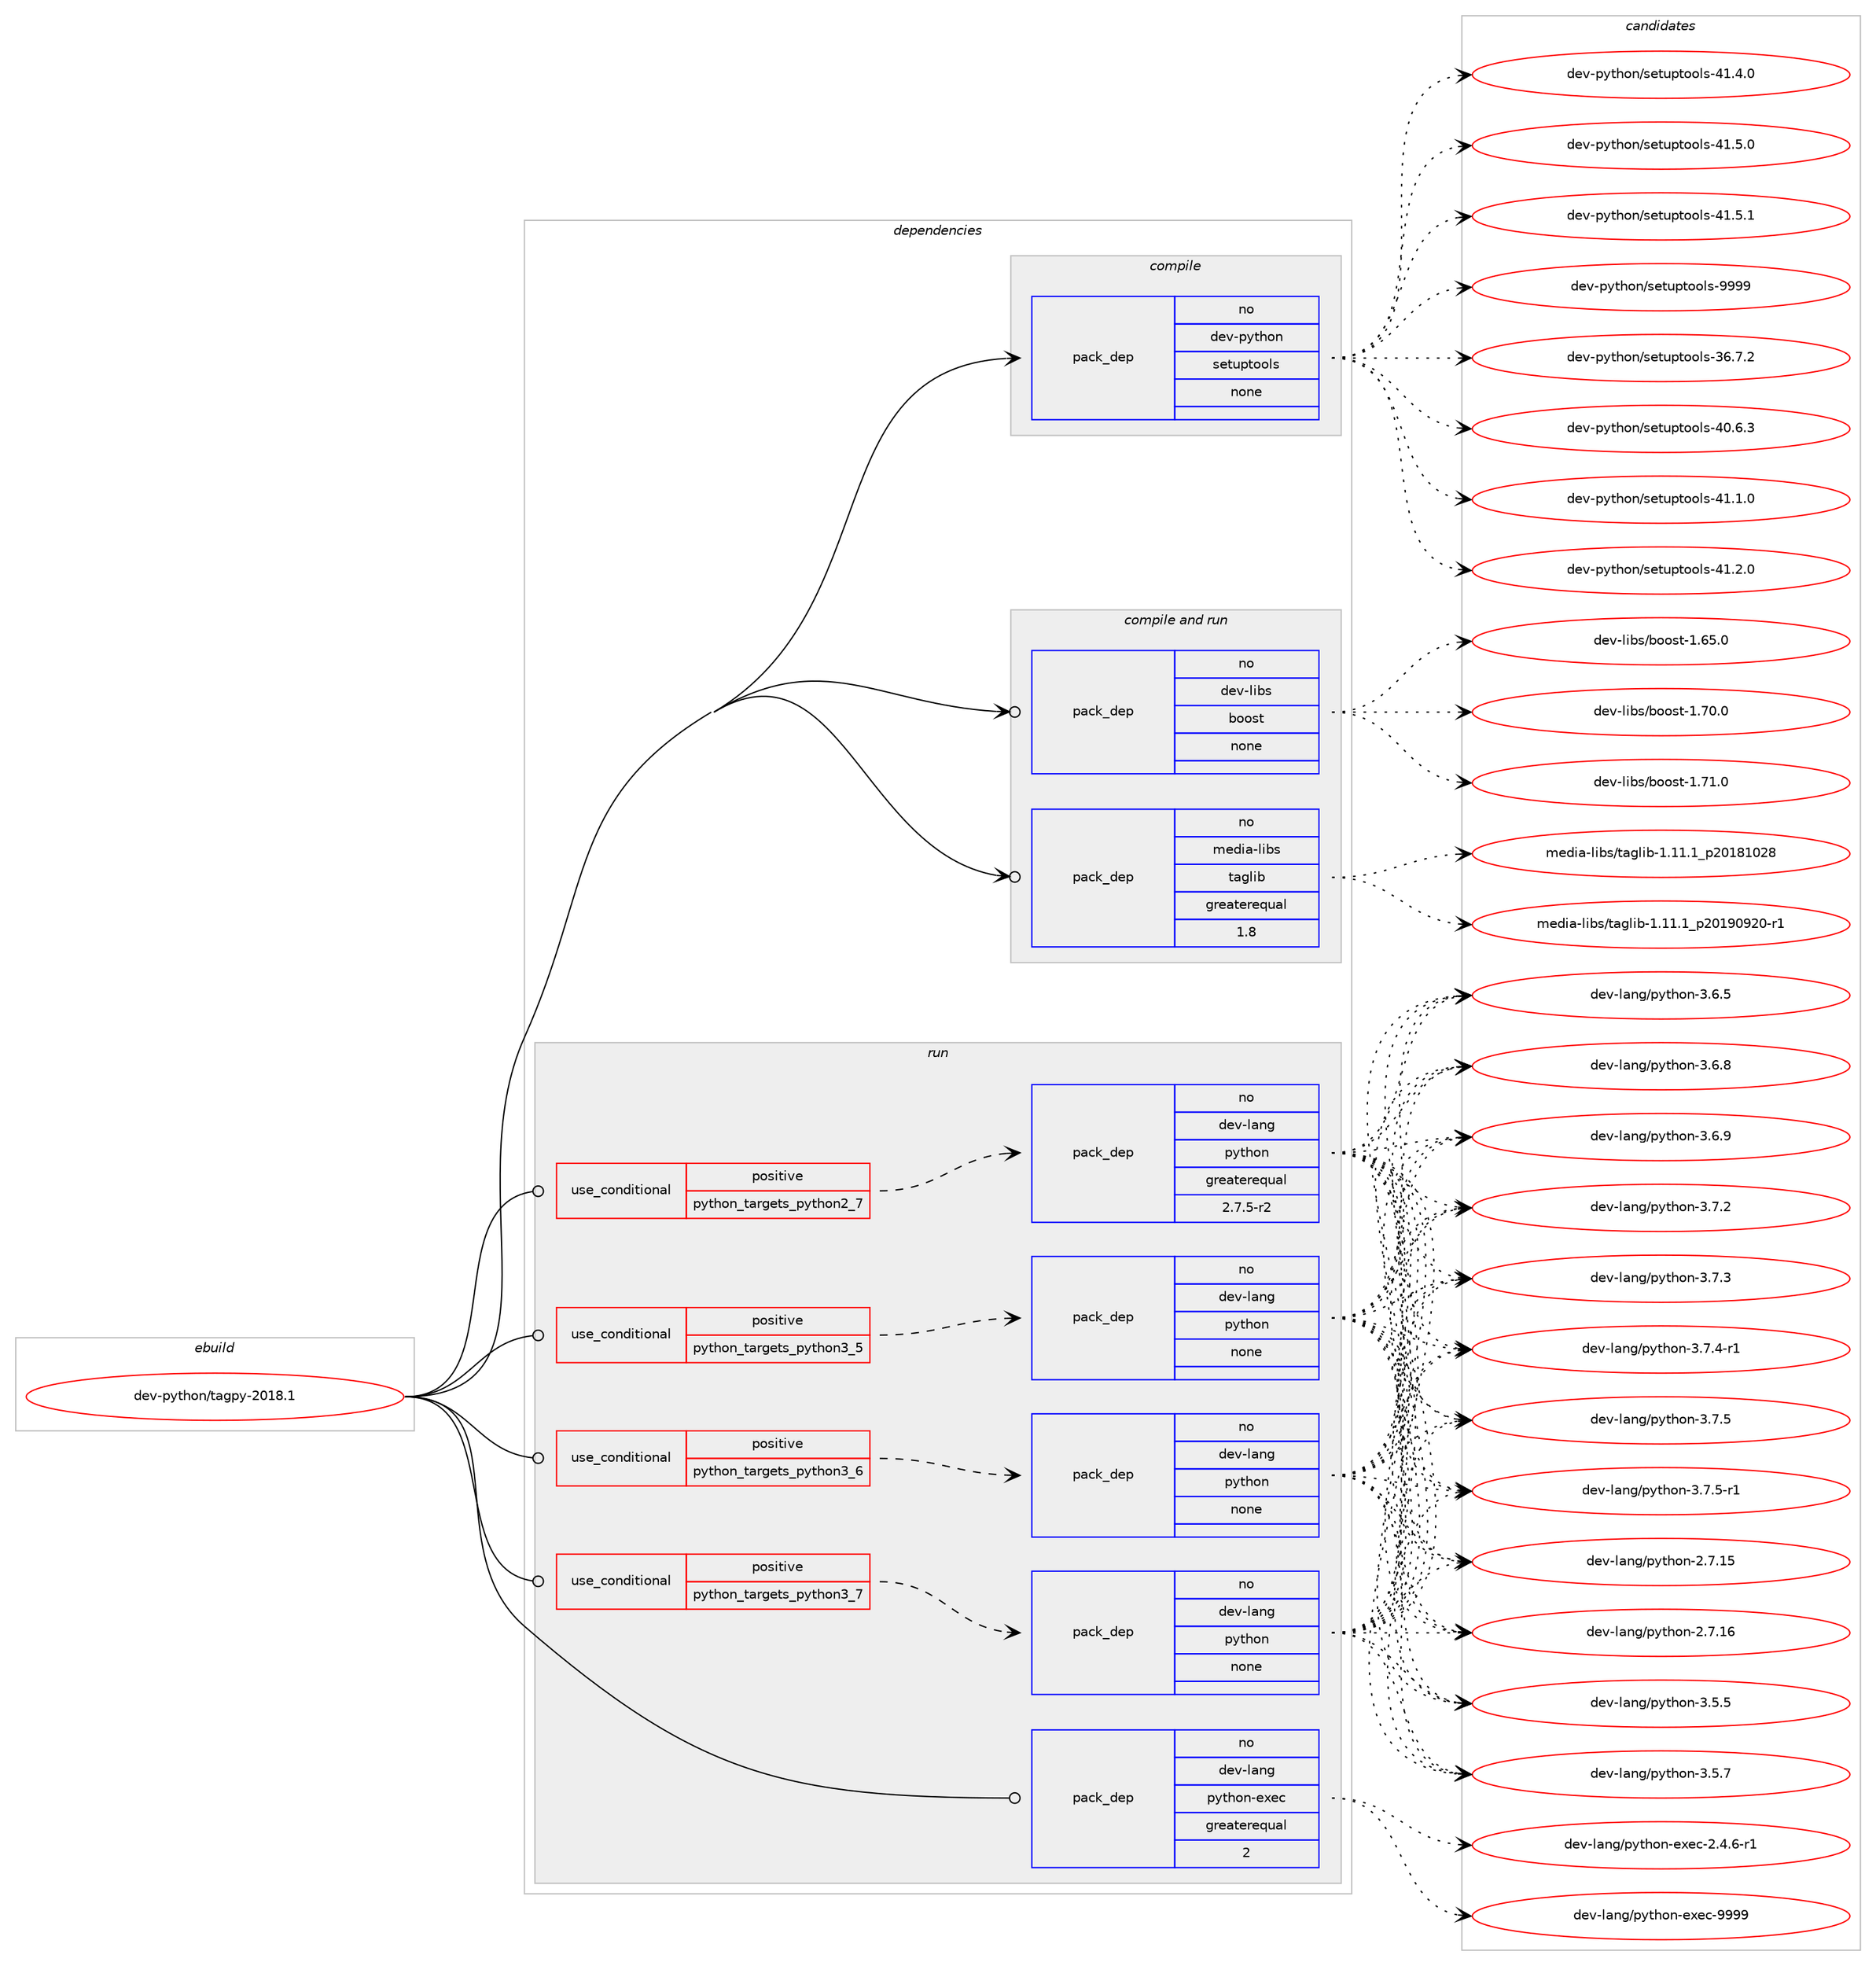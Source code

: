 digraph prolog {

# *************
# Graph options
# *************

newrank=true;
concentrate=true;
compound=true;
graph [rankdir=LR,fontname=Helvetica,fontsize=10,ranksep=1.5];#, ranksep=2.5, nodesep=0.2];
edge  [arrowhead=vee];
node  [fontname=Helvetica,fontsize=10];

# **********
# The ebuild
# **********

subgraph cluster_leftcol {
color=gray;
rank=same;
label=<<i>ebuild</i>>;
id [label="dev-python/tagpy-2018.1", color=red, width=4, href="../dev-python/tagpy-2018.1.svg"];
}

# ****************
# The dependencies
# ****************

subgraph cluster_midcol {
color=gray;
label=<<i>dependencies</i>>;
subgraph cluster_compile {
fillcolor="#eeeeee";
style=filled;
label=<<i>compile</i>>;
subgraph pack477899 {
dependency640042 [label=<<TABLE BORDER="0" CELLBORDER="1" CELLSPACING="0" CELLPADDING="4" WIDTH="220"><TR><TD ROWSPAN="6" CELLPADDING="30">pack_dep</TD></TR><TR><TD WIDTH="110">no</TD></TR><TR><TD>dev-python</TD></TR><TR><TD>setuptools</TD></TR><TR><TD>none</TD></TR><TR><TD></TD></TR></TABLE>>, shape=none, color=blue];
}
id:e -> dependency640042:w [weight=20,style="solid",arrowhead="vee"];
}
subgraph cluster_compileandrun {
fillcolor="#eeeeee";
style=filled;
label=<<i>compile and run</i>>;
subgraph pack477900 {
dependency640043 [label=<<TABLE BORDER="0" CELLBORDER="1" CELLSPACING="0" CELLPADDING="4" WIDTH="220"><TR><TD ROWSPAN="6" CELLPADDING="30">pack_dep</TD></TR><TR><TD WIDTH="110">no</TD></TR><TR><TD>dev-libs</TD></TR><TR><TD>boost</TD></TR><TR><TD>none</TD></TR><TR><TD></TD></TR></TABLE>>, shape=none, color=blue];
}
id:e -> dependency640043:w [weight=20,style="solid",arrowhead="odotvee"];
subgraph pack477901 {
dependency640044 [label=<<TABLE BORDER="0" CELLBORDER="1" CELLSPACING="0" CELLPADDING="4" WIDTH="220"><TR><TD ROWSPAN="6" CELLPADDING="30">pack_dep</TD></TR><TR><TD WIDTH="110">no</TD></TR><TR><TD>media-libs</TD></TR><TR><TD>taglib</TD></TR><TR><TD>greaterequal</TD></TR><TR><TD>1.8</TD></TR></TABLE>>, shape=none, color=blue];
}
id:e -> dependency640044:w [weight=20,style="solid",arrowhead="odotvee"];
}
subgraph cluster_run {
fillcolor="#eeeeee";
style=filled;
label=<<i>run</i>>;
subgraph cond150261 {
dependency640045 [label=<<TABLE BORDER="0" CELLBORDER="1" CELLSPACING="0" CELLPADDING="4"><TR><TD ROWSPAN="3" CELLPADDING="10">use_conditional</TD></TR><TR><TD>positive</TD></TR><TR><TD>python_targets_python2_7</TD></TR></TABLE>>, shape=none, color=red];
subgraph pack477902 {
dependency640046 [label=<<TABLE BORDER="0" CELLBORDER="1" CELLSPACING="0" CELLPADDING="4" WIDTH="220"><TR><TD ROWSPAN="6" CELLPADDING="30">pack_dep</TD></TR><TR><TD WIDTH="110">no</TD></TR><TR><TD>dev-lang</TD></TR><TR><TD>python</TD></TR><TR><TD>greaterequal</TD></TR><TR><TD>2.7.5-r2</TD></TR></TABLE>>, shape=none, color=blue];
}
dependency640045:e -> dependency640046:w [weight=20,style="dashed",arrowhead="vee"];
}
id:e -> dependency640045:w [weight=20,style="solid",arrowhead="odot"];
subgraph cond150262 {
dependency640047 [label=<<TABLE BORDER="0" CELLBORDER="1" CELLSPACING="0" CELLPADDING="4"><TR><TD ROWSPAN="3" CELLPADDING="10">use_conditional</TD></TR><TR><TD>positive</TD></TR><TR><TD>python_targets_python3_5</TD></TR></TABLE>>, shape=none, color=red];
subgraph pack477903 {
dependency640048 [label=<<TABLE BORDER="0" CELLBORDER="1" CELLSPACING="0" CELLPADDING="4" WIDTH="220"><TR><TD ROWSPAN="6" CELLPADDING="30">pack_dep</TD></TR><TR><TD WIDTH="110">no</TD></TR><TR><TD>dev-lang</TD></TR><TR><TD>python</TD></TR><TR><TD>none</TD></TR><TR><TD></TD></TR></TABLE>>, shape=none, color=blue];
}
dependency640047:e -> dependency640048:w [weight=20,style="dashed",arrowhead="vee"];
}
id:e -> dependency640047:w [weight=20,style="solid",arrowhead="odot"];
subgraph cond150263 {
dependency640049 [label=<<TABLE BORDER="0" CELLBORDER="1" CELLSPACING="0" CELLPADDING="4"><TR><TD ROWSPAN="3" CELLPADDING="10">use_conditional</TD></TR><TR><TD>positive</TD></TR><TR><TD>python_targets_python3_6</TD></TR></TABLE>>, shape=none, color=red];
subgraph pack477904 {
dependency640050 [label=<<TABLE BORDER="0" CELLBORDER="1" CELLSPACING="0" CELLPADDING="4" WIDTH="220"><TR><TD ROWSPAN="6" CELLPADDING="30">pack_dep</TD></TR><TR><TD WIDTH="110">no</TD></TR><TR><TD>dev-lang</TD></TR><TR><TD>python</TD></TR><TR><TD>none</TD></TR><TR><TD></TD></TR></TABLE>>, shape=none, color=blue];
}
dependency640049:e -> dependency640050:w [weight=20,style="dashed",arrowhead="vee"];
}
id:e -> dependency640049:w [weight=20,style="solid",arrowhead="odot"];
subgraph cond150264 {
dependency640051 [label=<<TABLE BORDER="0" CELLBORDER="1" CELLSPACING="0" CELLPADDING="4"><TR><TD ROWSPAN="3" CELLPADDING="10">use_conditional</TD></TR><TR><TD>positive</TD></TR><TR><TD>python_targets_python3_7</TD></TR></TABLE>>, shape=none, color=red];
subgraph pack477905 {
dependency640052 [label=<<TABLE BORDER="0" CELLBORDER="1" CELLSPACING="0" CELLPADDING="4" WIDTH="220"><TR><TD ROWSPAN="6" CELLPADDING="30">pack_dep</TD></TR><TR><TD WIDTH="110">no</TD></TR><TR><TD>dev-lang</TD></TR><TR><TD>python</TD></TR><TR><TD>none</TD></TR><TR><TD></TD></TR></TABLE>>, shape=none, color=blue];
}
dependency640051:e -> dependency640052:w [weight=20,style="dashed",arrowhead="vee"];
}
id:e -> dependency640051:w [weight=20,style="solid",arrowhead="odot"];
subgraph pack477906 {
dependency640053 [label=<<TABLE BORDER="0" CELLBORDER="1" CELLSPACING="0" CELLPADDING="4" WIDTH="220"><TR><TD ROWSPAN="6" CELLPADDING="30">pack_dep</TD></TR><TR><TD WIDTH="110">no</TD></TR><TR><TD>dev-lang</TD></TR><TR><TD>python-exec</TD></TR><TR><TD>greaterequal</TD></TR><TR><TD>2</TD></TR></TABLE>>, shape=none, color=blue];
}
id:e -> dependency640053:w [weight=20,style="solid",arrowhead="odot"];
}
}

# **************
# The candidates
# **************

subgraph cluster_choices {
rank=same;
color=gray;
label=<<i>candidates</i>>;

subgraph choice477899 {
color=black;
nodesep=1;
choice100101118451121211161041111104711510111611711211611111110811545515446554650 [label="dev-python/setuptools-36.7.2", color=red, width=4,href="../dev-python/setuptools-36.7.2.svg"];
choice100101118451121211161041111104711510111611711211611111110811545524846544651 [label="dev-python/setuptools-40.6.3", color=red, width=4,href="../dev-python/setuptools-40.6.3.svg"];
choice100101118451121211161041111104711510111611711211611111110811545524946494648 [label="dev-python/setuptools-41.1.0", color=red, width=4,href="../dev-python/setuptools-41.1.0.svg"];
choice100101118451121211161041111104711510111611711211611111110811545524946504648 [label="dev-python/setuptools-41.2.0", color=red, width=4,href="../dev-python/setuptools-41.2.0.svg"];
choice100101118451121211161041111104711510111611711211611111110811545524946524648 [label="dev-python/setuptools-41.4.0", color=red, width=4,href="../dev-python/setuptools-41.4.0.svg"];
choice100101118451121211161041111104711510111611711211611111110811545524946534648 [label="dev-python/setuptools-41.5.0", color=red, width=4,href="../dev-python/setuptools-41.5.0.svg"];
choice100101118451121211161041111104711510111611711211611111110811545524946534649 [label="dev-python/setuptools-41.5.1", color=red, width=4,href="../dev-python/setuptools-41.5.1.svg"];
choice10010111845112121116104111110471151011161171121161111111081154557575757 [label="dev-python/setuptools-9999", color=red, width=4,href="../dev-python/setuptools-9999.svg"];
dependency640042:e -> choice100101118451121211161041111104711510111611711211611111110811545515446554650:w [style=dotted,weight="100"];
dependency640042:e -> choice100101118451121211161041111104711510111611711211611111110811545524846544651:w [style=dotted,weight="100"];
dependency640042:e -> choice100101118451121211161041111104711510111611711211611111110811545524946494648:w [style=dotted,weight="100"];
dependency640042:e -> choice100101118451121211161041111104711510111611711211611111110811545524946504648:w [style=dotted,weight="100"];
dependency640042:e -> choice100101118451121211161041111104711510111611711211611111110811545524946524648:w [style=dotted,weight="100"];
dependency640042:e -> choice100101118451121211161041111104711510111611711211611111110811545524946534648:w [style=dotted,weight="100"];
dependency640042:e -> choice100101118451121211161041111104711510111611711211611111110811545524946534649:w [style=dotted,weight="100"];
dependency640042:e -> choice10010111845112121116104111110471151011161171121161111111081154557575757:w [style=dotted,weight="100"];
}
subgraph choice477900 {
color=black;
nodesep=1;
choice1001011184510810598115479811111111511645494654534648 [label="dev-libs/boost-1.65.0", color=red, width=4,href="../dev-libs/boost-1.65.0.svg"];
choice1001011184510810598115479811111111511645494655484648 [label="dev-libs/boost-1.70.0", color=red, width=4,href="../dev-libs/boost-1.70.0.svg"];
choice1001011184510810598115479811111111511645494655494648 [label="dev-libs/boost-1.71.0", color=red, width=4,href="../dev-libs/boost-1.71.0.svg"];
dependency640043:e -> choice1001011184510810598115479811111111511645494654534648:w [style=dotted,weight="100"];
dependency640043:e -> choice1001011184510810598115479811111111511645494655484648:w [style=dotted,weight="100"];
dependency640043:e -> choice1001011184510810598115479811111111511645494655494648:w [style=dotted,weight="100"];
}
subgraph choice477901 {
color=black;
nodesep=1;
choice10910110010597451081059811547116971031081059845494649494649951125048495649485056 [label="media-libs/taglib-1.11.1_p20181028", color=red, width=4,href="../media-libs/taglib-1.11.1_p20181028.svg"];
choice109101100105974510810598115471169710310810598454946494946499511250484957485750484511449 [label="media-libs/taglib-1.11.1_p20190920-r1", color=red, width=4,href="../media-libs/taglib-1.11.1_p20190920-r1.svg"];
dependency640044:e -> choice10910110010597451081059811547116971031081059845494649494649951125048495649485056:w [style=dotted,weight="100"];
dependency640044:e -> choice109101100105974510810598115471169710310810598454946494946499511250484957485750484511449:w [style=dotted,weight="100"];
}
subgraph choice477902 {
color=black;
nodesep=1;
choice10010111845108971101034711212111610411111045504655464953 [label="dev-lang/python-2.7.15", color=red, width=4,href="../dev-lang/python-2.7.15.svg"];
choice10010111845108971101034711212111610411111045504655464954 [label="dev-lang/python-2.7.16", color=red, width=4,href="../dev-lang/python-2.7.16.svg"];
choice100101118451089711010347112121116104111110455146534653 [label="dev-lang/python-3.5.5", color=red, width=4,href="../dev-lang/python-3.5.5.svg"];
choice100101118451089711010347112121116104111110455146534655 [label="dev-lang/python-3.5.7", color=red, width=4,href="../dev-lang/python-3.5.7.svg"];
choice100101118451089711010347112121116104111110455146544653 [label="dev-lang/python-3.6.5", color=red, width=4,href="../dev-lang/python-3.6.5.svg"];
choice100101118451089711010347112121116104111110455146544656 [label="dev-lang/python-3.6.8", color=red, width=4,href="../dev-lang/python-3.6.8.svg"];
choice100101118451089711010347112121116104111110455146544657 [label="dev-lang/python-3.6.9", color=red, width=4,href="../dev-lang/python-3.6.9.svg"];
choice100101118451089711010347112121116104111110455146554650 [label="dev-lang/python-3.7.2", color=red, width=4,href="../dev-lang/python-3.7.2.svg"];
choice100101118451089711010347112121116104111110455146554651 [label="dev-lang/python-3.7.3", color=red, width=4,href="../dev-lang/python-3.7.3.svg"];
choice1001011184510897110103471121211161041111104551465546524511449 [label="dev-lang/python-3.7.4-r1", color=red, width=4,href="../dev-lang/python-3.7.4-r1.svg"];
choice100101118451089711010347112121116104111110455146554653 [label="dev-lang/python-3.7.5", color=red, width=4,href="../dev-lang/python-3.7.5.svg"];
choice1001011184510897110103471121211161041111104551465546534511449 [label="dev-lang/python-3.7.5-r1", color=red, width=4,href="../dev-lang/python-3.7.5-r1.svg"];
dependency640046:e -> choice10010111845108971101034711212111610411111045504655464953:w [style=dotted,weight="100"];
dependency640046:e -> choice10010111845108971101034711212111610411111045504655464954:w [style=dotted,weight="100"];
dependency640046:e -> choice100101118451089711010347112121116104111110455146534653:w [style=dotted,weight="100"];
dependency640046:e -> choice100101118451089711010347112121116104111110455146534655:w [style=dotted,weight="100"];
dependency640046:e -> choice100101118451089711010347112121116104111110455146544653:w [style=dotted,weight="100"];
dependency640046:e -> choice100101118451089711010347112121116104111110455146544656:w [style=dotted,weight="100"];
dependency640046:e -> choice100101118451089711010347112121116104111110455146544657:w [style=dotted,weight="100"];
dependency640046:e -> choice100101118451089711010347112121116104111110455146554650:w [style=dotted,weight="100"];
dependency640046:e -> choice100101118451089711010347112121116104111110455146554651:w [style=dotted,weight="100"];
dependency640046:e -> choice1001011184510897110103471121211161041111104551465546524511449:w [style=dotted,weight="100"];
dependency640046:e -> choice100101118451089711010347112121116104111110455146554653:w [style=dotted,weight="100"];
dependency640046:e -> choice1001011184510897110103471121211161041111104551465546534511449:w [style=dotted,weight="100"];
}
subgraph choice477903 {
color=black;
nodesep=1;
choice10010111845108971101034711212111610411111045504655464953 [label="dev-lang/python-2.7.15", color=red, width=4,href="../dev-lang/python-2.7.15.svg"];
choice10010111845108971101034711212111610411111045504655464954 [label="dev-lang/python-2.7.16", color=red, width=4,href="../dev-lang/python-2.7.16.svg"];
choice100101118451089711010347112121116104111110455146534653 [label="dev-lang/python-3.5.5", color=red, width=4,href="../dev-lang/python-3.5.5.svg"];
choice100101118451089711010347112121116104111110455146534655 [label="dev-lang/python-3.5.7", color=red, width=4,href="../dev-lang/python-3.5.7.svg"];
choice100101118451089711010347112121116104111110455146544653 [label="dev-lang/python-3.6.5", color=red, width=4,href="../dev-lang/python-3.6.5.svg"];
choice100101118451089711010347112121116104111110455146544656 [label="dev-lang/python-3.6.8", color=red, width=4,href="../dev-lang/python-3.6.8.svg"];
choice100101118451089711010347112121116104111110455146544657 [label="dev-lang/python-3.6.9", color=red, width=4,href="../dev-lang/python-3.6.9.svg"];
choice100101118451089711010347112121116104111110455146554650 [label="dev-lang/python-3.7.2", color=red, width=4,href="../dev-lang/python-3.7.2.svg"];
choice100101118451089711010347112121116104111110455146554651 [label="dev-lang/python-3.7.3", color=red, width=4,href="../dev-lang/python-3.7.3.svg"];
choice1001011184510897110103471121211161041111104551465546524511449 [label="dev-lang/python-3.7.4-r1", color=red, width=4,href="../dev-lang/python-3.7.4-r1.svg"];
choice100101118451089711010347112121116104111110455146554653 [label="dev-lang/python-3.7.5", color=red, width=4,href="../dev-lang/python-3.7.5.svg"];
choice1001011184510897110103471121211161041111104551465546534511449 [label="dev-lang/python-3.7.5-r1", color=red, width=4,href="../dev-lang/python-3.7.5-r1.svg"];
dependency640048:e -> choice10010111845108971101034711212111610411111045504655464953:w [style=dotted,weight="100"];
dependency640048:e -> choice10010111845108971101034711212111610411111045504655464954:w [style=dotted,weight="100"];
dependency640048:e -> choice100101118451089711010347112121116104111110455146534653:w [style=dotted,weight="100"];
dependency640048:e -> choice100101118451089711010347112121116104111110455146534655:w [style=dotted,weight="100"];
dependency640048:e -> choice100101118451089711010347112121116104111110455146544653:w [style=dotted,weight="100"];
dependency640048:e -> choice100101118451089711010347112121116104111110455146544656:w [style=dotted,weight="100"];
dependency640048:e -> choice100101118451089711010347112121116104111110455146544657:w [style=dotted,weight="100"];
dependency640048:e -> choice100101118451089711010347112121116104111110455146554650:w [style=dotted,weight="100"];
dependency640048:e -> choice100101118451089711010347112121116104111110455146554651:w [style=dotted,weight="100"];
dependency640048:e -> choice1001011184510897110103471121211161041111104551465546524511449:w [style=dotted,weight="100"];
dependency640048:e -> choice100101118451089711010347112121116104111110455146554653:w [style=dotted,weight="100"];
dependency640048:e -> choice1001011184510897110103471121211161041111104551465546534511449:w [style=dotted,weight="100"];
}
subgraph choice477904 {
color=black;
nodesep=1;
choice10010111845108971101034711212111610411111045504655464953 [label="dev-lang/python-2.7.15", color=red, width=4,href="../dev-lang/python-2.7.15.svg"];
choice10010111845108971101034711212111610411111045504655464954 [label="dev-lang/python-2.7.16", color=red, width=4,href="../dev-lang/python-2.7.16.svg"];
choice100101118451089711010347112121116104111110455146534653 [label="dev-lang/python-3.5.5", color=red, width=4,href="../dev-lang/python-3.5.5.svg"];
choice100101118451089711010347112121116104111110455146534655 [label="dev-lang/python-3.5.7", color=red, width=4,href="../dev-lang/python-3.5.7.svg"];
choice100101118451089711010347112121116104111110455146544653 [label="dev-lang/python-3.6.5", color=red, width=4,href="../dev-lang/python-3.6.5.svg"];
choice100101118451089711010347112121116104111110455146544656 [label="dev-lang/python-3.6.8", color=red, width=4,href="../dev-lang/python-3.6.8.svg"];
choice100101118451089711010347112121116104111110455146544657 [label="dev-lang/python-3.6.9", color=red, width=4,href="../dev-lang/python-3.6.9.svg"];
choice100101118451089711010347112121116104111110455146554650 [label="dev-lang/python-3.7.2", color=red, width=4,href="../dev-lang/python-3.7.2.svg"];
choice100101118451089711010347112121116104111110455146554651 [label="dev-lang/python-3.7.3", color=red, width=4,href="../dev-lang/python-3.7.3.svg"];
choice1001011184510897110103471121211161041111104551465546524511449 [label="dev-lang/python-3.7.4-r1", color=red, width=4,href="../dev-lang/python-3.7.4-r1.svg"];
choice100101118451089711010347112121116104111110455146554653 [label="dev-lang/python-3.7.5", color=red, width=4,href="../dev-lang/python-3.7.5.svg"];
choice1001011184510897110103471121211161041111104551465546534511449 [label="dev-lang/python-3.7.5-r1", color=red, width=4,href="../dev-lang/python-3.7.5-r1.svg"];
dependency640050:e -> choice10010111845108971101034711212111610411111045504655464953:w [style=dotted,weight="100"];
dependency640050:e -> choice10010111845108971101034711212111610411111045504655464954:w [style=dotted,weight="100"];
dependency640050:e -> choice100101118451089711010347112121116104111110455146534653:w [style=dotted,weight="100"];
dependency640050:e -> choice100101118451089711010347112121116104111110455146534655:w [style=dotted,weight="100"];
dependency640050:e -> choice100101118451089711010347112121116104111110455146544653:w [style=dotted,weight="100"];
dependency640050:e -> choice100101118451089711010347112121116104111110455146544656:w [style=dotted,weight="100"];
dependency640050:e -> choice100101118451089711010347112121116104111110455146544657:w [style=dotted,weight="100"];
dependency640050:e -> choice100101118451089711010347112121116104111110455146554650:w [style=dotted,weight="100"];
dependency640050:e -> choice100101118451089711010347112121116104111110455146554651:w [style=dotted,weight="100"];
dependency640050:e -> choice1001011184510897110103471121211161041111104551465546524511449:w [style=dotted,weight="100"];
dependency640050:e -> choice100101118451089711010347112121116104111110455146554653:w [style=dotted,weight="100"];
dependency640050:e -> choice1001011184510897110103471121211161041111104551465546534511449:w [style=dotted,weight="100"];
}
subgraph choice477905 {
color=black;
nodesep=1;
choice10010111845108971101034711212111610411111045504655464953 [label="dev-lang/python-2.7.15", color=red, width=4,href="../dev-lang/python-2.7.15.svg"];
choice10010111845108971101034711212111610411111045504655464954 [label="dev-lang/python-2.7.16", color=red, width=4,href="../dev-lang/python-2.7.16.svg"];
choice100101118451089711010347112121116104111110455146534653 [label="dev-lang/python-3.5.5", color=red, width=4,href="../dev-lang/python-3.5.5.svg"];
choice100101118451089711010347112121116104111110455146534655 [label="dev-lang/python-3.5.7", color=red, width=4,href="../dev-lang/python-3.5.7.svg"];
choice100101118451089711010347112121116104111110455146544653 [label="dev-lang/python-3.6.5", color=red, width=4,href="../dev-lang/python-3.6.5.svg"];
choice100101118451089711010347112121116104111110455146544656 [label="dev-lang/python-3.6.8", color=red, width=4,href="../dev-lang/python-3.6.8.svg"];
choice100101118451089711010347112121116104111110455146544657 [label="dev-lang/python-3.6.9", color=red, width=4,href="../dev-lang/python-3.6.9.svg"];
choice100101118451089711010347112121116104111110455146554650 [label="dev-lang/python-3.7.2", color=red, width=4,href="../dev-lang/python-3.7.2.svg"];
choice100101118451089711010347112121116104111110455146554651 [label="dev-lang/python-3.7.3", color=red, width=4,href="../dev-lang/python-3.7.3.svg"];
choice1001011184510897110103471121211161041111104551465546524511449 [label="dev-lang/python-3.7.4-r1", color=red, width=4,href="../dev-lang/python-3.7.4-r1.svg"];
choice100101118451089711010347112121116104111110455146554653 [label="dev-lang/python-3.7.5", color=red, width=4,href="../dev-lang/python-3.7.5.svg"];
choice1001011184510897110103471121211161041111104551465546534511449 [label="dev-lang/python-3.7.5-r1", color=red, width=4,href="../dev-lang/python-3.7.5-r1.svg"];
dependency640052:e -> choice10010111845108971101034711212111610411111045504655464953:w [style=dotted,weight="100"];
dependency640052:e -> choice10010111845108971101034711212111610411111045504655464954:w [style=dotted,weight="100"];
dependency640052:e -> choice100101118451089711010347112121116104111110455146534653:w [style=dotted,weight="100"];
dependency640052:e -> choice100101118451089711010347112121116104111110455146534655:w [style=dotted,weight="100"];
dependency640052:e -> choice100101118451089711010347112121116104111110455146544653:w [style=dotted,weight="100"];
dependency640052:e -> choice100101118451089711010347112121116104111110455146544656:w [style=dotted,weight="100"];
dependency640052:e -> choice100101118451089711010347112121116104111110455146544657:w [style=dotted,weight="100"];
dependency640052:e -> choice100101118451089711010347112121116104111110455146554650:w [style=dotted,weight="100"];
dependency640052:e -> choice100101118451089711010347112121116104111110455146554651:w [style=dotted,weight="100"];
dependency640052:e -> choice1001011184510897110103471121211161041111104551465546524511449:w [style=dotted,weight="100"];
dependency640052:e -> choice100101118451089711010347112121116104111110455146554653:w [style=dotted,weight="100"];
dependency640052:e -> choice1001011184510897110103471121211161041111104551465546534511449:w [style=dotted,weight="100"];
}
subgraph choice477906 {
color=black;
nodesep=1;
choice10010111845108971101034711212111610411111045101120101994550465246544511449 [label="dev-lang/python-exec-2.4.6-r1", color=red, width=4,href="../dev-lang/python-exec-2.4.6-r1.svg"];
choice10010111845108971101034711212111610411111045101120101994557575757 [label="dev-lang/python-exec-9999", color=red, width=4,href="../dev-lang/python-exec-9999.svg"];
dependency640053:e -> choice10010111845108971101034711212111610411111045101120101994550465246544511449:w [style=dotted,weight="100"];
dependency640053:e -> choice10010111845108971101034711212111610411111045101120101994557575757:w [style=dotted,weight="100"];
}
}

}
